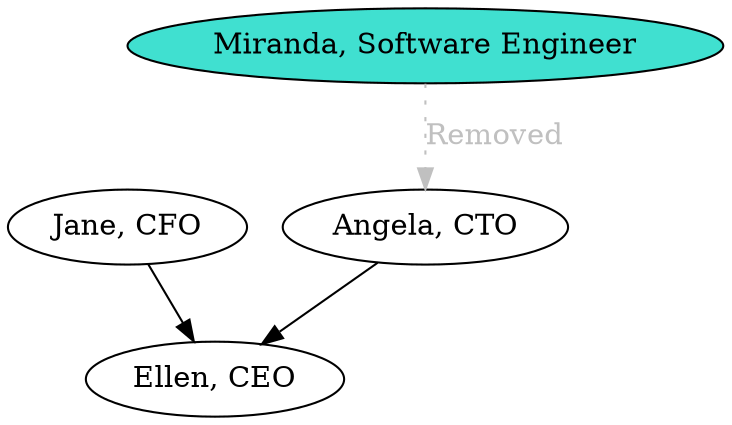 digraph {
  ceo[label="Ellen, CEO"];
  cfo[label="Jane, CFO"];
  cto[label="Angela, CTO"];
  engineer_2[label="Miranda, Software Engineer", fillcolor="turquoise", style="filled"];


  cto-> ceo;
  cfo -> ceo;
  engineer_2 -> cto[style="dotted", label="Removed", color="gray", fontcolor="grey"];
}
